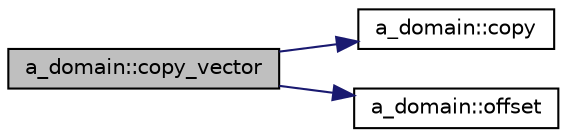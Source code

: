 digraph "a_domain::copy_vector"
{
  edge [fontname="Helvetica",fontsize="10",labelfontname="Helvetica",labelfontsize="10"];
  node [fontname="Helvetica",fontsize="10",shape=record];
  rankdir="LR";
  Node46 [label="a_domain::copy_vector",height=0.2,width=0.4,color="black", fillcolor="grey75", style="filled", fontcolor="black"];
  Node46 -> Node47 [color="midnightblue",fontsize="10",style="solid",fontname="Helvetica"];
  Node47 [label="a_domain::copy",height=0.2,width=0.4,color="black", fillcolor="white", style="filled",URL="$db/dd1/classa__domain.html#a0a6f28f247762f79caeca959f58440bc"];
  Node46 -> Node48 [color="midnightblue",fontsize="10",style="solid",fontname="Helvetica"];
  Node48 [label="a_domain::offset",height=0.2,width=0.4,color="black", fillcolor="white", style="filled",URL="$db/dd1/classa__domain.html#a62f150e399aec130df913d65a7772ff3"];
}
